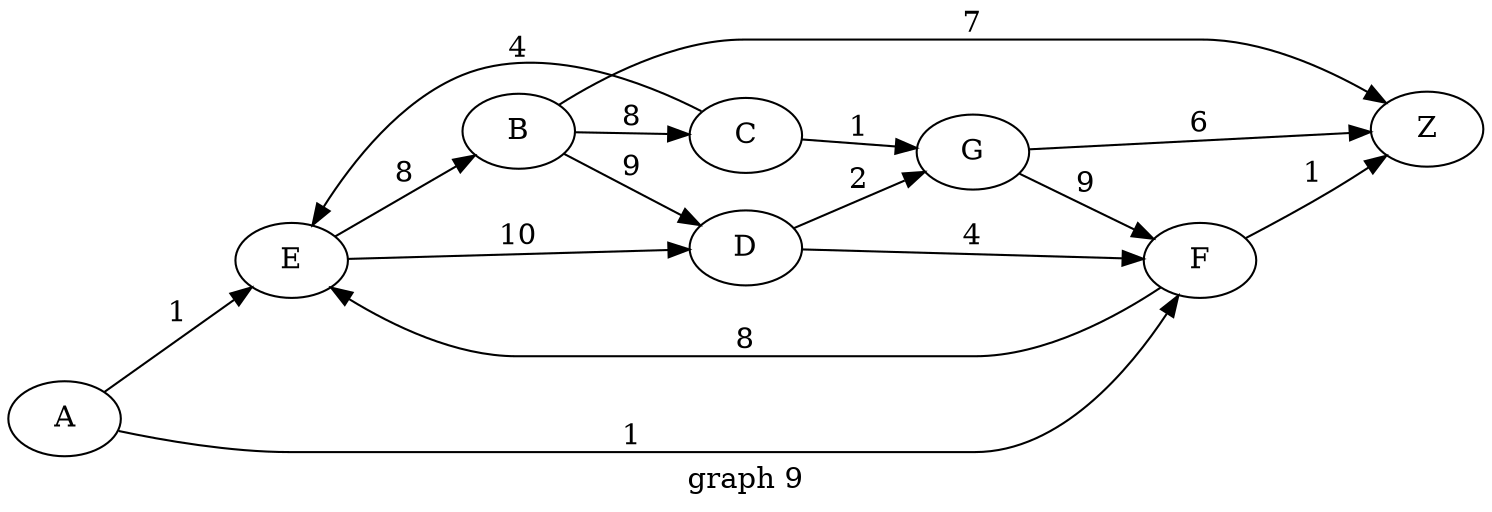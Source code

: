 digraph g{

rankdir=LR

A -> E[label =  " 1 "];
A -> F[label =  " 1 "];
F -> Z[label =  " 1 "];
B -> Z[label =  " 7 "];
G -> Z[label =  " 6 "];
E -> B[label =  " 8 "];
B -> D[label =  " 9 "];
B -> C[label =  " 8 "];
C -> E[label =  " 4 "];
C -> G[label =  " 1 "];
D -> F[label =  " 4 "];
D -> G[label =  " 2 "];
E -> D[label =  " 10 "];
F -> E[label =  " 8 "];
G -> F[label =  " 9 "];

label = "graph 9"
}